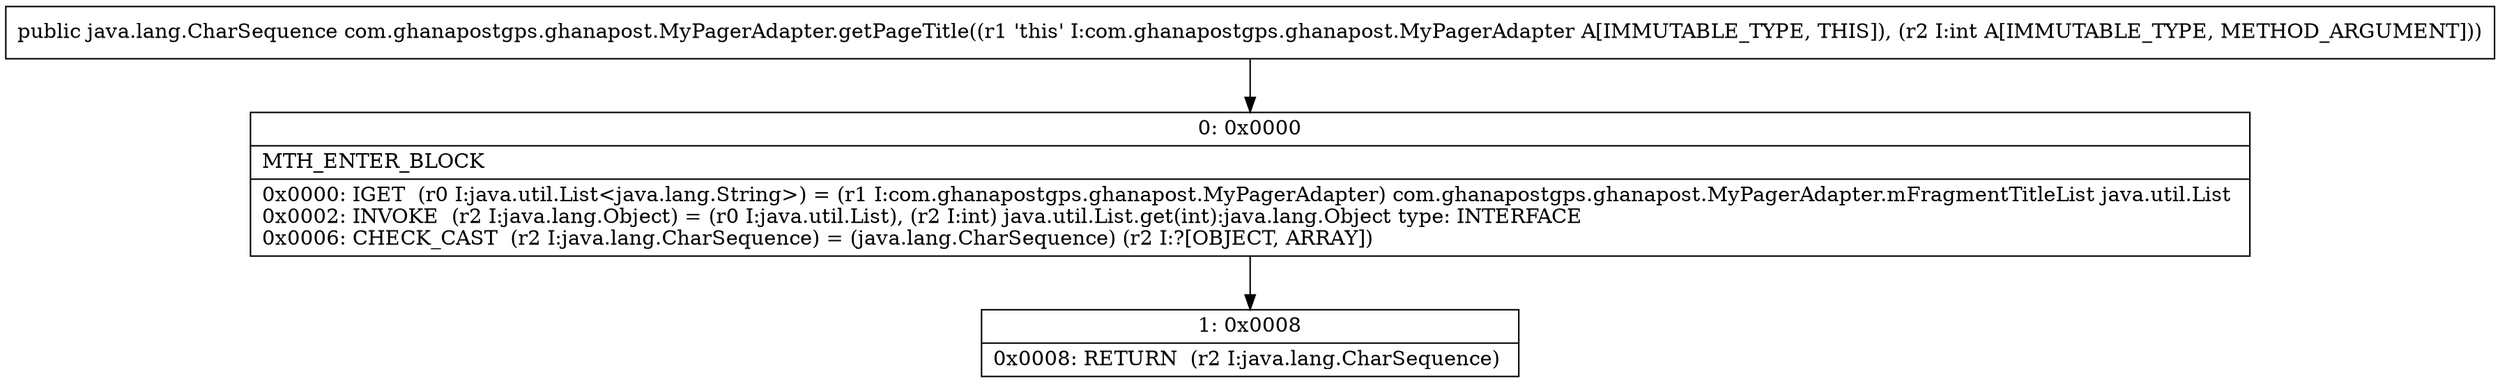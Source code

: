 digraph "CFG forcom.ghanapostgps.ghanapost.MyPagerAdapter.getPageTitle(I)Ljava\/lang\/CharSequence;" {
Node_0 [shape=record,label="{0\:\ 0x0000|MTH_ENTER_BLOCK\l|0x0000: IGET  (r0 I:java.util.List\<java.lang.String\>) = (r1 I:com.ghanapostgps.ghanapost.MyPagerAdapter) com.ghanapostgps.ghanapost.MyPagerAdapter.mFragmentTitleList java.util.List \l0x0002: INVOKE  (r2 I:java.lang.Object) = (r0 I:java.util.List), (r2 I:int) java.util.List.get(int):java.lang.Object type: INTERFACE \l0x0006: CHECK_CAST  (r2 I:java.lang.CharSequence) = (java.lang.CharSequence) (r2 I:?[OBJECT, ARRAY]) \l}"];
Node_1 [shape=record,label="{1\:\ 0x0008|0x0008: RETURN  (r2 I:java.lang.CharSequence) \l}"];
MethodNode[shape=record,label="{public java.lang.CharSequence com.ghanapostgps.ghanapost.MyPagerAdapter.getPageTitle((r1 'this' I:com.ghanapostgps.ghanapost.MyPagerAdapter A[IMMUTABLE_TYPE, THIS]), (r2 I:int A[IMMUTABLE_TYPE, METHOD_ARGUMENT])) }"];
MethodNode -> Node_0;
Node_0 -> Node_1;
}

